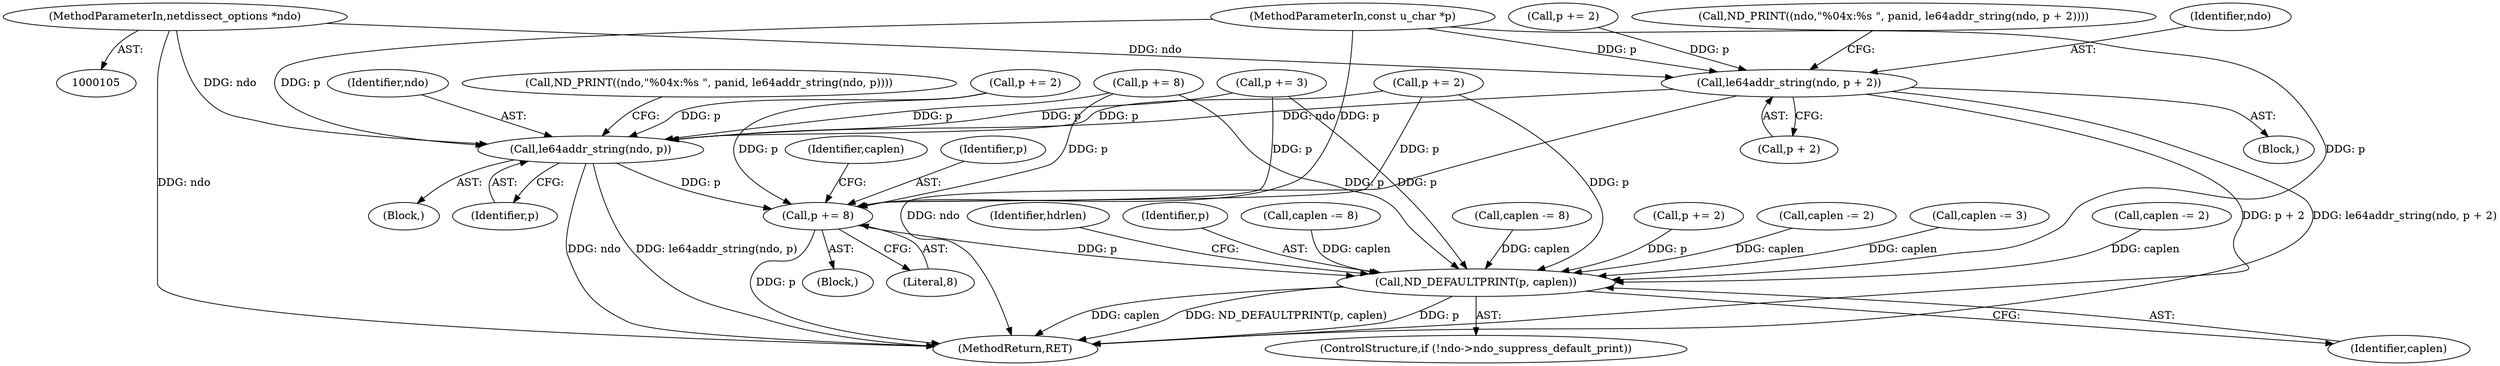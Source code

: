 digraph "0_tcpdump_9be4e0b5938b705e7e36cfcb110a740c6ff0cb97_0@pointer" {
"1000106" [label="(MethodParameterIn,netdissect_options *ndo)"];
"1000316" [label="(Call,le64addr_string(ndo, p + 2))"];
"1000482" [label="(Call,le64addr_string(ndo, p))"];
"1000485" [label="(Call,p += 8)"];
"1000500" [label="(Call,ND_DEFAULTPRINT(p, caplen))"];
"1000106" [label="(MethodParameterIn,netdissect_options *ndo)"];
"1000316" [label="(Call,le64addr_string(ndo, p + 2))"];
"1000505" [label="(MethodReturn,RET)"];
"1000482" [label="(Call,le64addr_string(ndo, p))"];
"1000321" [label="(Call,p += 8)"];
"1000318" [label="(Call,p + 2)"];
"1000500" [label="(Call,ND_DEFAULTPRINT(p, caplen))"];
"1000485" [label="(Call,p += 8)"];
"1000314" [label="(Block,)"];
"1000324" [label="(Call,caplen -= 8)"];
"1000501" [label="(Identifier,p)"];
"1000488" [label="(Call,caplen -= 8)"];
"1000480" [label="(Block,)"];
"1000147" [label="(Call,p += 3)"];
"1000108" [label="(MethodParameterIn,const u_char *p)"];
"1000451" [label="(Call,p += 2)"];
"1000495" [label="(ControlStructure,if (!ndo->ndo_suppress_default_print))"];
"1000502" [label="(Identifier,caplen)"];
"1000484" [label="(Identifier,p)"];
"1000419" [label="(Call,p += 2)"];
"1000489" [label="(Identifier,caplen)"];
"1000262" [label="(Call,caplen -= 2)"];
"1000342" [label="(Block,)"];
"1000486" [label="(Identifier,p)"];
"1000487" [label="(Literal,8)"];
"1000150" [label="(Call,caplen -= 3)"];
"1000483" [label="(Identifier,ndo)"];
"1000285" [label="(Call,p += 2)"];
"1000475" [label="(Call,ND_PRINT((ndo,\"%04x:%s \", panid, le64addr_string(ndo, p))))"];
"1000309" [label="(Call,ND_PRINT((ndo,\"%04x:%s \", panid, le64addr_string(ndo, p + 2))))"];
"1000259" [label="(Call,p += 2)"];
"1000422" [label="(Call,caplen -= 2)"];
"1000317" [label="(Identifier,ndo)"];
"1000504" [label="(Identifier,hdrlen)"];
"1000106" -> "1000105"  [label="AST: "];
"1000106" -> "1000505"  [label="DDG: ndo"];
"1000106" -> "1000316"  [label="DDG: ndo"];
"1000106" -> "1000482"  [label="DDG: ndo"];
"1000316" -> "1000314"  [label="AST: "];
"1000316" -> "1000318"  [label="CFG: "];
"1000317" -> "1000316"  [label="AST: "];
"1000318" -> "1000316"  [label="AST: "];
"1000309" -> "1000316"  [label="CFG: "];
"1000316" -> "1000505"  [label="DDG: p + 2"];
"1000316" -> "1000505"  [label="DDG: le64addr_string(ndo, p + 2)"];
"1000316" -> "1000505"  [label="DDG: ndo"];
"1000285" -> "1000316"  [label="DDG: p"];
"1000108" -> "1000316"  [label="DDG: p"];
"1000316" -> "1000482"  [label="DDG: ndo"];
"1000482" -> "1000480"  [label="AST: "];
"1000482" -> "1000484"  [label="CFG: "];
"1000483" -> "1000482"  [label="AST: "];
"1000484" -> "1000482"  [label="AST: "];
"1000475" -> "1000482"  [label="CFG: "];
"1000482" -> "1000505"  [label="DDG: ndo"];
"1000482" -> "1000505"  [label="DDG: le64addr_string(ndo, p)"];
"1000259" -> "1000482"  [label="DDG: p"];
"1000451" -> "1000482"  [label="DDG: p"];
"1000147" -> "1000482"  [label="DDG: p"];
"1000321" -> "1000482"  [label="DDG: p"];
"1000108" -> "1000482"  [label="DDG: p"];
"1000482" -> "1000485"  [label="DDG: p"];
"1000485" -> "1000342"  [label="AST: "];
"1000485" -> "1000487"  [label="CFG: "];
"1000486" -> "1000485"  [label="AST: "];
"1000487" -> "1000485"  [label="AST: "];
"1000489" -> "1000485"  [label="CFG: "];
"1000485" -> "1000505"  [label="DDG: p"];
"1000259" -> "1000485"  [label="DDG: p"];
"1000451" -> "1000485"  [label="DDG: p"];
"1000147" -> "1000485"  [label="DDG: p"];
"1000321" -> "1000485"  [label="DDG: p"];
"1000108" -> "1000485"  [label="DDG: p"];
"1000485" -> "1000500"  [label="DDG: p"];
"1000500" -> "1000495"  [label="AST: "];
"1000500" -> "1000502"  [label="CFG: "];
"1000501" -> "1000500"  [label="AST: "];
"1000502" -> "1000500"  [label="AST: "];
"1000504" -> "1000500"  [label="CFG: "];
"1000500" -> "1000505"  [label="DDG: caplen"];
"1000500" -> "1000505"  [label="DDG: ND_DEFAULTPRINT(p, caplen)"];
"1000500" -> "1000505"  [label="DDG: p"];
"1000419" -> "1000500"  [label="DDG: p"];
"1000147" -> "1000500"  [label="DDG: p"];
"1000321" -> "1000500"  [label="DDG: p"];
"1000259" -> "1000500"  [label="DDG: p"];
"1000108" -> "1000500"  [label="DDG: p"];
"1000422" -> "1000500"  [label="DDG: caplen"];
"1000262" -> "1000500"  [label="DDG: caplen"];
"1000324" -> "1000500"  [label="DDG: caplen"];
"1000488" -> "1000500"  [label="DDG: caplen"];
"1000150" -> "1000500"  [label="DDG: caplen"];
}

